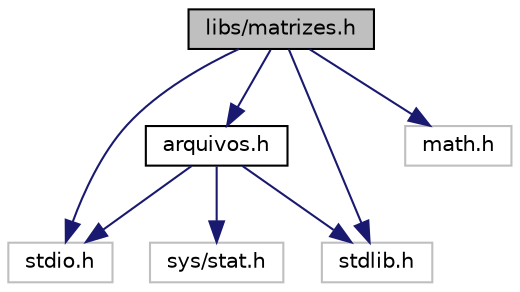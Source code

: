 digraph "libs/matrizes.h"
{
 // LATEX_PDF_SIZE
  edge [fontname="Helvetica",fontsize="10",labelfontname="Helvetica",labelfontsize="10"];
  node [fontname="Helvetica",fontsize="10",shape=record];
  Node1 [label="libs/matrizes.h",height=0.2,width=0.4,color="black", fillcolor="grey75", style="filled", fontcolor="black",tooltip="Biblioteca de Matrizes feita à mão para as necessidades do projeto C de computação gráfica...."];
  Node1 -> Node2 [color="midnightblue",fontsize="10",style="solid"];
  Node2 [label="stdio.h",height=0.2,width=0.4,color="grey75", fillcolor="white", style="filled",tooltip=" "];
  Node1 -> Node3 [color="midnightblue",fontsize="10",style="solid"];
  Node3 [label="stdlib.h",height=0.2,width=0.4,color="grey75", fillcolor="white", style="filled",tooltip=" "];
  Node1 -> Node4 [color="midnightblue",fontsize="10",style="solid"];
  Node4 [label="math.h",height=0.2,width=0.4,color="grey75", fillcolor="white", style="filled",tooltip=" "];
  Node1 -> Node5 [color="midnightblue",fontsize="10",style="solid"];
  Node5 [label="arquivos.h",height=0.2,width=0.4,color="black", fillcolor="white", style="filled",URL="$arquivos_8h_source.html",tooltip=" "];
  Node5 -> Node3 [color="midnightblue",fontsize="10",style="solid"];
  Node5 -> Node2 [color="midnightblue",fontsize="10",style="solid"];
  Node5 -> Node6 [color="midnightblue",fontsize="10",style="solid"];
  Node6 [label="sys/stat.h",height=0.2,width=0.4,color="grey75", fillcolor="white", style="filled",tooltip=" "];
}
